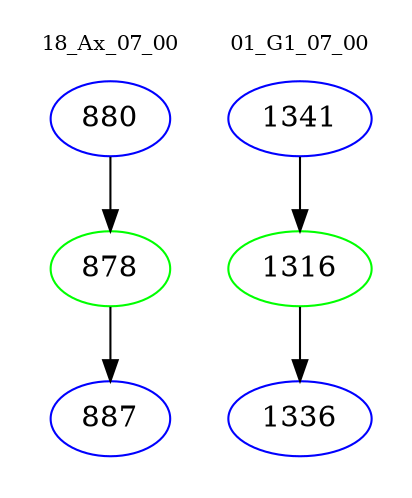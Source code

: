 digraph{
subgraph cluster_0 {
color = white
label = "18_Ax_07_00";
fontsize=10;
T0_880 [label="880", color="blue"]
T0_880 -> T0_878 [color="black"]
T0_878 [label="878", color="green"]
T0_878 -> T0_887 [color="black"]
T0_887 [label="887", color="blue"]
}
subgraph cluster_1 {
color = white
label = "01_G1_07_00";
fontsize=10;
T1_1341 [label="1341", color="blue"]
T1_1341 -> T1_1316 [color="black"]
T1_1316 [label="1316", color="green"]
T1_1316 -> T1_1336 [color="black"]
T1_1336 [label="1336", color="blue"]
}
}
